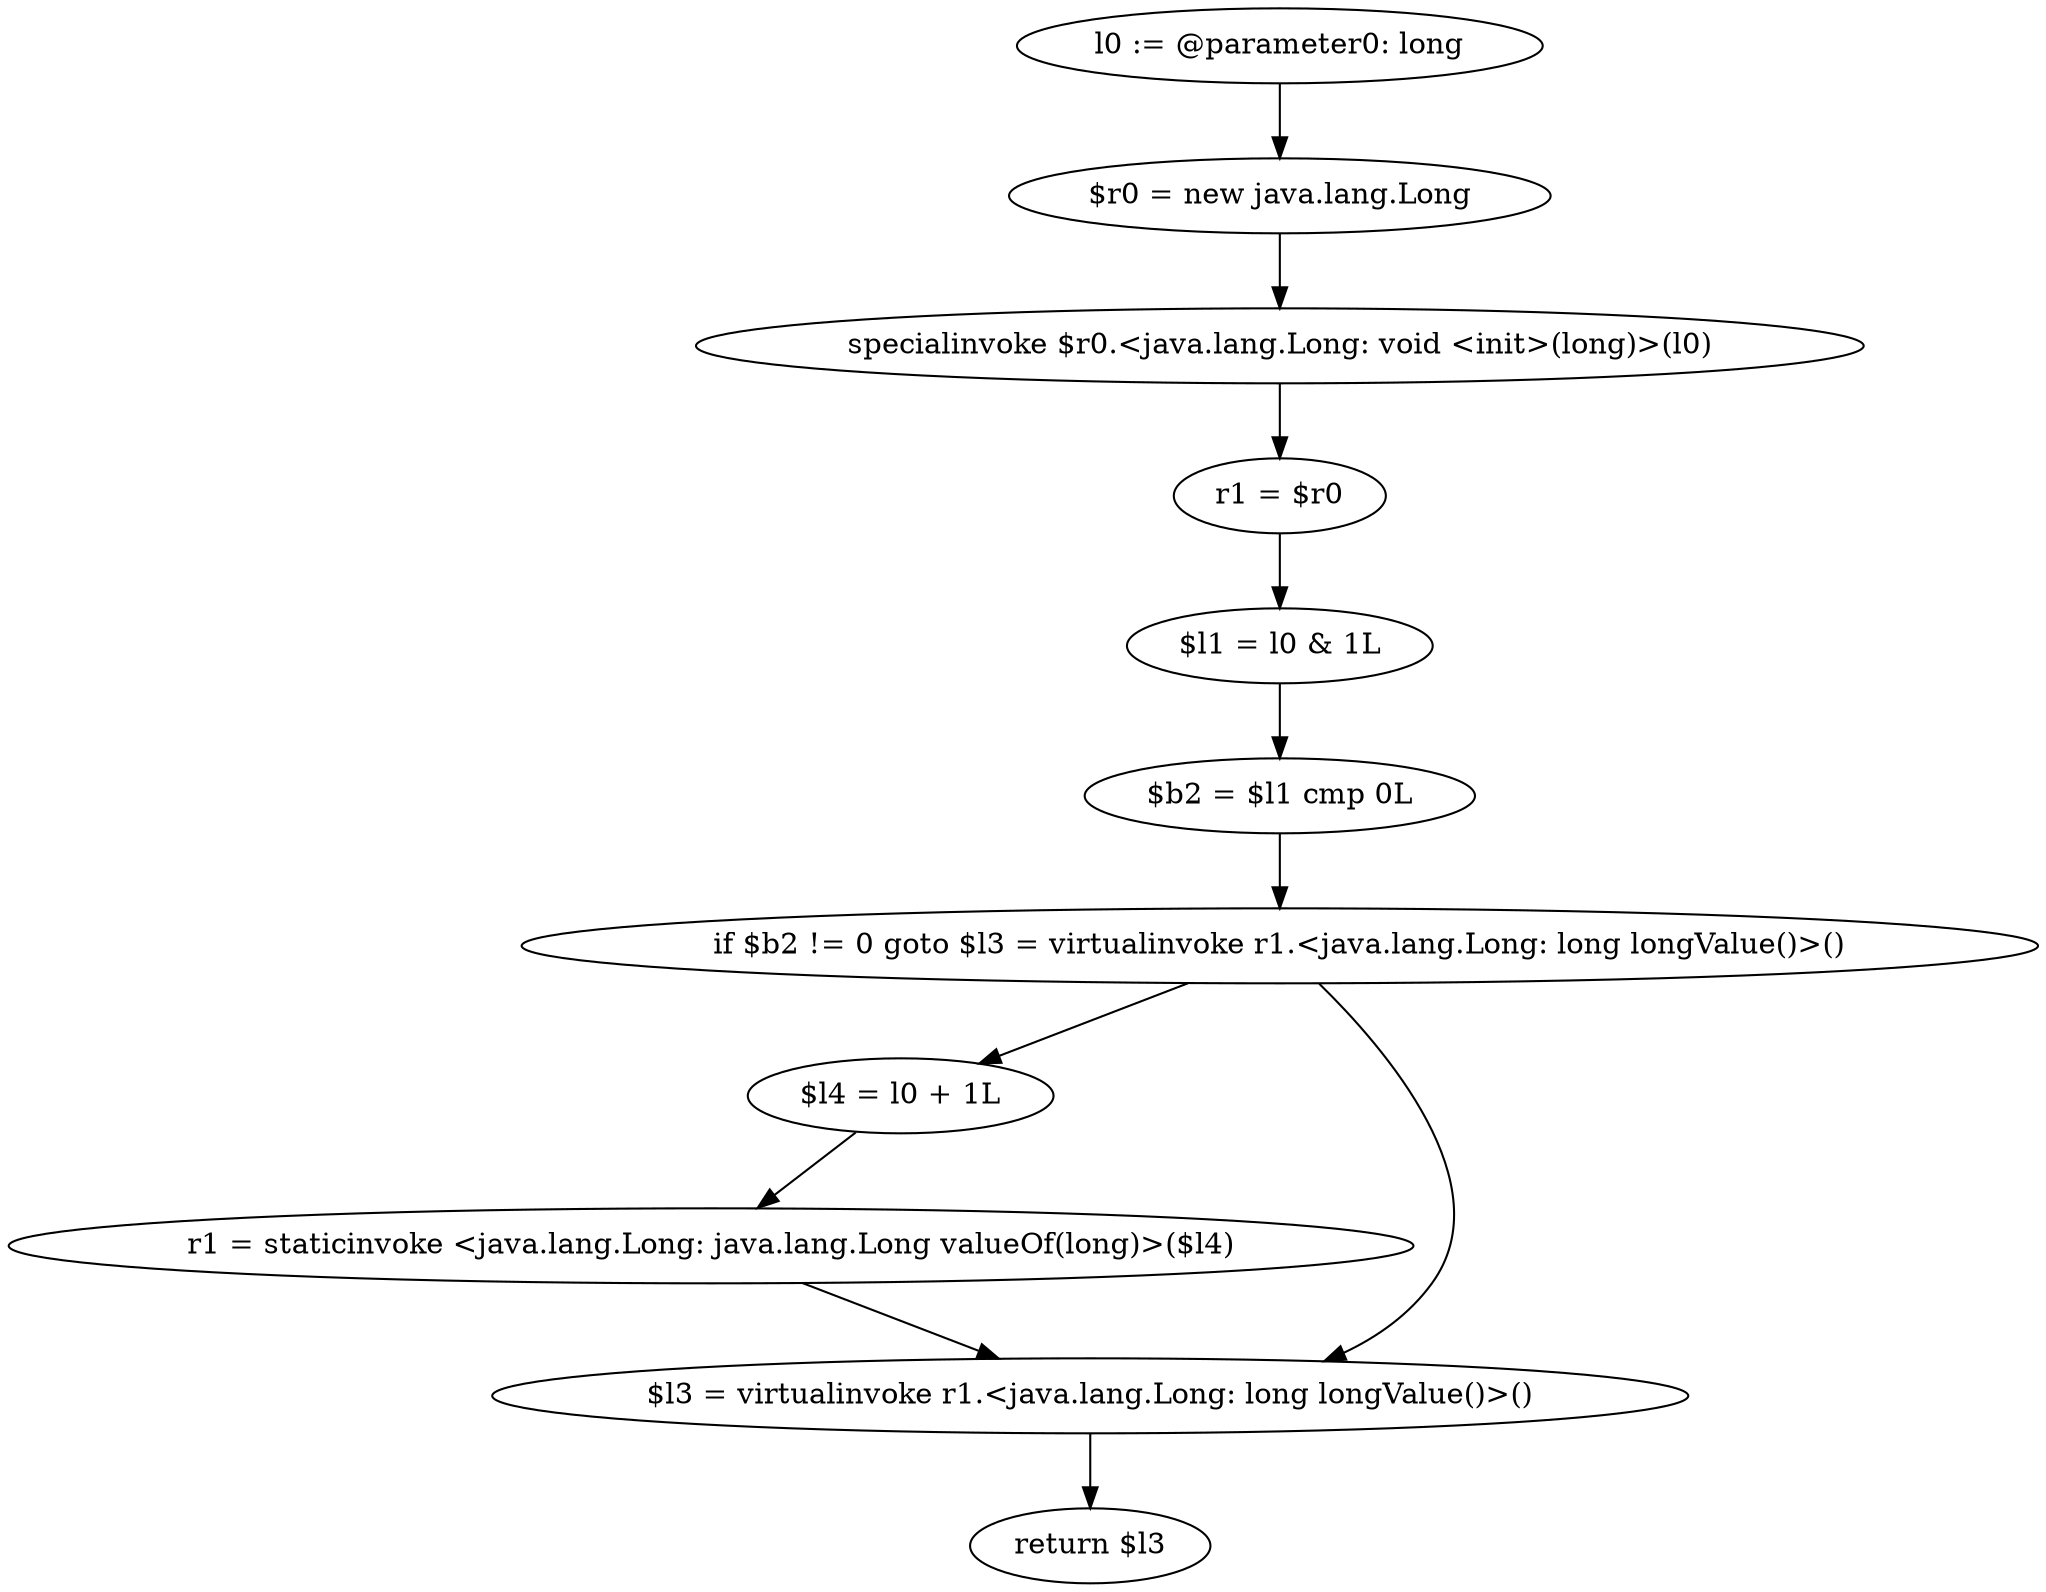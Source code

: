 digraph "unitGraph" {
    "l0 := @parameter0: long"
    "$r0 = new java.lang.Long"
    "specialinvoke $r0.<java.lang.Long: void <init>(long)>(l0)"
    "r1 = $r0"
    "$l1 = l0 & 1L"
    "$b2 = $l1 cmp 0L"
    "if $b2 != 0 goto $l3 = virtualinvoke r1.<java.lang.Long: long longValue()>()"
    "$l4 = l0 + 1L"
    "r1 = staticinvoke <java.lang.Long: java.lang.Long valueOf(long)>($l4)"
    "$l3 = virtualinvoke r1.<java.lang.Long: long longValue()>()"
    "return $l3"
    "l0 := @parameter0: long"->"$r0 = new java.lang.Long";
    "$r0 = new java.lang.Long"->"specialinvoke $r0.<java.lang.Long: void <init>(long)>(l0)";
    "specialinvoke $r0.<java.lang.Long: void <init>(long)>(l0)"->"r1 = $r0";
    "r1 = $r0"->"$l1 = l0 & 1L";
    "$l1 = l0 & 1L"->"$b2 = $l1 cmp 0L";
    "$b2 = $l1 cmp 0L"->"if $b2 != 0 goto $l3 = virtualinvoke r1.<java.lang.Long: long longValue()>()";
    "if $b2 != 0 goto $l3 = virtualinvoke r1.<java.lang.Long: long longValue()>()"->"$l4 = l0 + 1L";
    "if $b2 != 0 goto $l3 = virtualinvoke r1.<java.lang.Long: long longValue()>()"->"$l3 = virtualinvoke r1.<java.lang.Long: long longValue()>()";
    "$l4 = l0 + 1L"->"r1 = staticinvoke <java.lang.Long: java.lang.Long valueOf(long)>($l4)";
    "r1 = staticinvoke <java.lang.Long: java.lang.Long valueOf(long)>($l4)"->"$l3 = virtualinvoke r1.<java.lang.Long: long longValue()>()";
    "$l3 = virtualinvoke r1.<java.lang.Long: long longValue()>()"->"return $l3";
}
